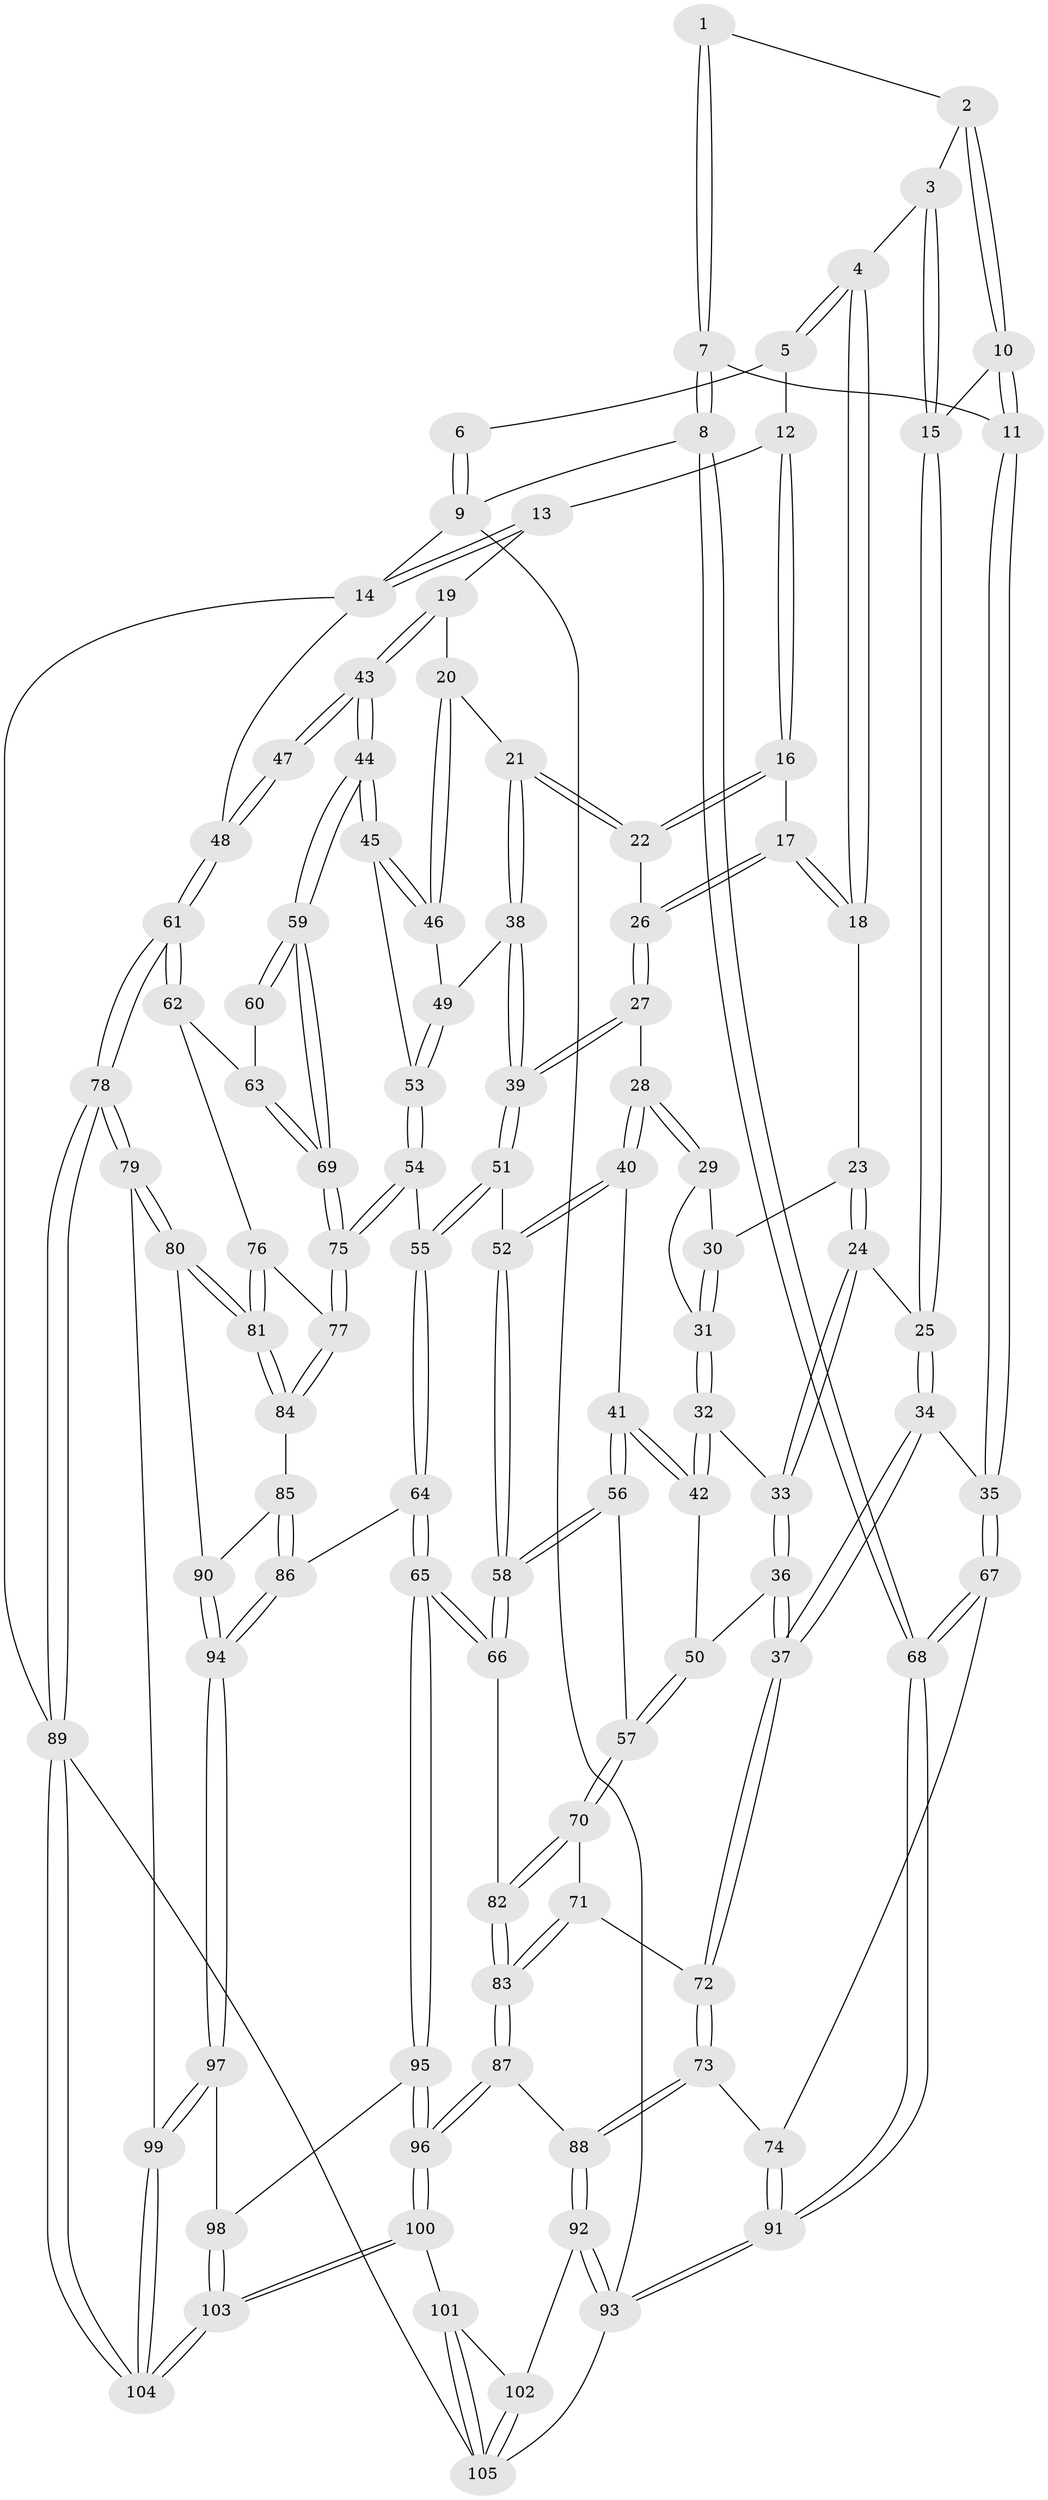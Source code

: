 // Generated by graph-tools (version 1.1) at 2025/17/03/09/25 04:17:14]
// undirected, 105 vertices, 259 edges
graph export_dot {
graph [start="1"]
  node [color=gray90,style=filled];
  1 [pos="+0.11832915483634973+0.04951871763989762"];
  2 [pos="+0.14875005728090043+0.06444059325315125"];
  3 [pos="+0.272743949864579+0.05752868382565479"];
  4 [pos="+0.39641389495667734+0"];
  5 [pos="+0.47666960742603154+0"];
  6 [pos="+0+0"];
  7 [pos="+0+0.23095140035031952"];
  8 [pos="+0+0.21960932913815165"];
  9 [pos="+0+0"];
  10 [pos="+0.17998732075587776+0.18847678733357834"];
  11 [pos="+0+0.25383895745655305"];
  12 [pos="+0.5866716333044003+0"];
  13 [pos="+0.7682930357527271+0"];
  14 [pos="+1+0"];
  15 [pos="+0.22553149820010623+0.1989858282216008"];
  16 [pos="+0.5627470291347675+0.16296475703273142"];
  17 [pos="+0.46555333967897816+0.19595187601666691"];
  18 [pos="+0.39911941904161535+0.07974824974117951"];
  19 [pos="+0.801513246191013+0.13072266809754554"];
  20 [pos="+0.7111860912650005+0.2023999328659303"];
  21 [pos="+0.6163822351696575+0.23482168048188473"];
  22 [pos="+0.6032190845201302+0.2215708391961462"];
  23 [pos="+0.34097735290441894+0.18599626998888427"];
  24 [pos="+0.23834690511761109+0.21162558605668894"];
  25 [pos="+0.23623346783282062+0.21079652759157394"];
  26 [pos="+0.46574043957018857+0.22079077391729654"];
  27 [pos="+0.46025798021167175+0.2514719914454004"];
  28 [pos="+0.44254958359169505+0.26523833233895067"];
  29 [pos="+0.40568563454207457+0.24722818601859667"];
  30 [pos="+0.3441210858229711+0.19452822358107238"];
  31 [pos="+0.33861706425691473+0.2613803197209574"];
  32 [pos="+0.32859334986833705+0.28649710295050007"];
  33 [pos="+0.28055262853401314+0.2764882470384158"];
  34 [pos="+0.1629364559650915+0.35299864798635155"];
  35 [pos="+0.060259592263060505+0.3146622115602364"];
  36 [pos="+0.23595503923924616+0.36636552313056764"];
  37 [pos="+0.1987078523090853+0.3861320976851136"];
  38 [pos="+0.5959851695279934+0.27543579346783786"];
  39 [pos="+0.561865118209356+0.30626703393115823"];
  40 [pos="+0.42083794121484736+0.3081448427185504"];
  41 [pos="+0.39487376325875195+0.3362337371287542"];
  42 [pos="+0.3620003752441995+0.33015861108308703"];
  43 [pos="+0.8268646533088608+0.1640956310926393"];
  44 [pos="+0.8023107559298214+0.36728225251789776"];
  45 [pos="+0.7300373857262777+0.35518886278312173"];
  46 [pos="+0.7029197634858007+0.3049249176340203"];
  47 [pos="+1+0.26405620379109157"];
  48 [pos="+1+0.2663389572764657"];
  49 [pos="+0.6566291452188928+0.3281874484911068"];
  50 [pos="+0.3118878493583894+0.3652559281553648"];
  51 [pos="+0.5587086197399895+0.32912899681591296"];
  52 [pos="+0.5200061796006312+0.3610499691504047"];
  53 [pos="+0.6638987206120683+0.39243895384056177"];
  54 [pos="+0.6580215091105082+0.40117307464874236"];
  55 [pos="+0.6313039637556641+0.42495215253463264"];
  56 [pos="+0.41515804846410154+0.39635077971007104"];
  57 [pos="+0.3270126305460963+0.4189948860411572"];
  58 [pos="+0.4606919610920007+0.4633334913933339"];
  59 [pos="+0.8206764614751826+0.40281956554268483"];
  60 [pos="+0.9726901060001043+0.31568170559758807"];
  61 [pos="+1+0.5143228439412282"];
  62 [pos="+0.9562094646165459+0.42803325392537356"];
  63 [pos="+0.9510464933286029+0.4031095970187005"];
  64 [pos="+0.604917511492718+0.556769062876919"];
  65 [pos="+0.559939886752348+0.5707011009346733"];
  66 [pos="+0.472387921072291+0.5450892539439133"];
  67 [pos="+0.055555642555792824+0.43419194049971116"];
  68 [pos="+0+0.5448359867971616"];
  69 [pos="+0.8218010992944172+0.42345606268977476"];
  70 [pos="+0.31683704596439793+0.4471645102197914"];
  71 [pos="+0.24180739240117072+0.4369706656253445"];
  72 [pos="+0.20321229605235522+0.42782187400719573"];
  73 [pos="+0.1624002452754681+0.5500024926246564"];
  74 [pos="+0.11251132793052275+0.5438625098234101"];
  75 [pos="+0.8193274207406572+0.44986223655358837"];
  76 [pos="+0.9558698546793883+0.4284590948416937"];
  77 [pos="+0.819695077802264+0.45620490608904146"];
  78 [pos="+1+0.6829381232348043"];
  79 [pos="+1+0.6700205574833353"];
  80 [pos="+0.9530286041093304+0.5928812332924083"];
  81 [pos="+0.9197011471754594+0.5462812370870299"];
  82 [pos="+0.40442658745900323+0.5710302130677911"];
  83 [pos="+0.380093049635358+0.5895387725627718"];
  84 [pos="+0.8196814596275209+0.45644679552195006"];
  85 [pos="+0.7377313485105343+0.524592148842969"];
  86 [pos="+0.6076685550523078+0.5574107563916569"];
  87 [pos="+0.30769191604844126+0.649574469351815"];
  88 [pos="+0.23951298937480187+0.6421342980809014"];
  89 [pos="+1+1"];
  90 [pos="+0.8243973797781198+0.6323738339481877"];
  91 [pos="+0+0.663696154171238"];
  92 [pos="+0.08813532755773797+0.8097375257444901"];
  93 [pos="+0+0.7616161928751961"];
  94 [pos="+0.7566900368757173+0.7239995237121719"];
  95 [pos="+0.5521355389130165+0.8057402965720492"];
  96 [pos="+0.4192333658213421+0.907542980666212"];
  97 [pos="+0.7646868372086782+0.7933934502665003"];
  98 [pos="+0.6932197845014565+0.8232242600182983"];
  99 [pos="+0.7984580298967171+0.810268068024914"];
  100 [pos="+0.3632153292795046+1"];
  101 [pos="+0.32633840438327344+1"];
  102 [pos="+0.10033433706915086+0.8254776077884058"];
  103 [pos="+0.6511658929110351+1"];
  104 [pos="+1+1"];
  105 [pos="+0+1"];
  1 -- 2;
  1 -- 7;
  1 -- 7;
  2 -- 3;
  2 -- 10;
  2 -- 10;
  3 -- 4;
  3 -- 15;
  3 -- 15;
  4 -- 5;
  4 -- 5;
  4 -- 18;
  4 -- 18;
  5 -- 6;
  5 -- 12;
  6 -- 9;
  6 -- 9;
  7 -- 8;
  7 -- 8;
  7 -- 11;
  8 -- 9;
  8 -- 68;
  8 -- 68;
  9 -- 14;
  9 -- 93;
  10 -- 11;
  10 -- 11;
  10 -- 15;
  11 -- 35;
  11 -- 35;
  12 -- 13;
  12 -- 16;
  12 -- 16;
  13 -- 14;
  13 -- 14;
  13 -- 19;
  14 -- 48;
  14 -- 89;
  15 -- 25;
  15 -- 25;
  16 -- 17;
  16 -- 22;
  16 -- 22;
  17 -- 18;
  17 -- 18;
  17 -- 26;
  17 -- 26;
  18 -- 23;
  19 -- 20;
  19 -- 43;
  19 -- 43;
  20 -- 21;
  20 -- 46;
  20 -- 46;
  21 -- 22;
  21 -- 22;
  21 -- 38;
  21 -- 38;
  22 -- 26;
  23 -- 24;
  23 -- 24;
  23 -- 30;
  24 -- 25;
  24 -- 33;
  24 -- 33;
  25 -- 34;
  25 -- 34;
  26 -- 27;
  26 -- 27;
  27 -- 28;
  27 -- 39;
  27 -- 39;
  28 -- 29;
  28 -- 29;
  28 -- 40;
  28 -- 40;
  29 -- 30;
  29 -- 31;
  30 -- 31;
  30 -- 31;
  31 -- 32;
  31 -- 32;
  32 -- 33;
  32 -- 42;
  32 -- 42;
  33 -- 36;
  33 -- 36;
  34 -- 35;
  34 -- 37;
  34 -- 37;
  35 -- 67;
  35 -- 67;
  36 -- 37;
  36 -- 37;
  36 -- 50;
  37 -- 72;
  37 -- 72;
  38 -- 39;
  38 -- 39;
  38 -- 49;
  39 -- 51;
  39 -- 51;
  40 -- 41;
  40 -- 52;
  40 -- 52;
  41 -- 42;
  41 -- 42;
  41 -- 56;
  41 -- 56;
  42 -- 50;
  43 -- 44;
  43 -- 44;
  43 -- 47;
  43 -- 47;
  44 -- 45;
  44 -- 45;
  44 -- 59;
  44 -- 59;
  45 -- 46;
  45 -- 46;
  45 -- 53;
  46 -- 49;
  47 -- 48;
  47 -- 48;
  48 -- 61;
  48 -- 61;
  49 -- 53;
  49 -- 53;
  50 -- 57;
  50 -- 57;
  51 -- 52;
  51 -- 55;
  51 -- 55;
  52 -- 58;
  52 -- 58;
  53 -- 54;
  53 -- 54;
  54 -- 55;
  54 -- 75;
  54 -- 75;
  55 -- 64;
  55 -- 64;
  56 -- 57;
  56 -- 58;
  56 -- 58;
  57 -- 70;
  57 -- 70;
  58 -- 66;
  58 -- 66;
  59 -- 60;
  59 -- 60;
  59 -- 69;
  59 -- 69;
  60 -- 63;
  61 -- 62;
  61 -- 62;
  61 -- 78;
  61 -- 78;
  62 -- 63;
  62 -- 76;
  63 -- 69;
  63 -- 69;
  64 -- 65;
  64 -- 65;
  64 -- 86;
  65 -- 66;
  65 -- 66;
  65 -- 95;
  65 -- 95;
  66 -- 82;
  67 -- 68;
  67 -- 68;
  67 -- 74;
  68 -- 91;
  68 -- 91;
  69 -- 75;
  69 -- 75;
  70 -- 71;
  70 -- 82;
  70 -- 82;
  71 -- 72;
  71 -- 83;
  71 -- 83;
  72 -- 73;
  72 -- 73;
  73 -- 74;
  73 -- 88;
  73 -- 88;
  74 -- 91;
  74 -- 91;
  75 -- 77;
  75 -- 77;
  76 -- 77;
  76 -- 81;
  76 -- 81;
  77 -- 84;
  77 -- 84;
  78 -- 79;
  78 -- 79;
  78 -- 89;
  78 -- 89;
  79 -- 80;
  79 -- 80;
  79 -- 99;
  80 -- 81;
  80 -- 81;
  80 -- 90;
  81 -- 84;
  81 -- 84;
  82 -- 83;
  82 -- 83;
  83 -- 87;
  83 -- 87;
  84 -- 85;
  85 -- 86;
  85 -- 86;
  85 -- 90;
  86 -- 94;
  86 -- 94;
  87 -- 88;
  87 -- 96;
  87 -- 96;
  88 -- 92;
  88 -- 92;
  89 -- 104;
  89 -- 104;
  89 -- 105;
  90 -- 94;
  90 -- 94;
  91 -- 93;
  91 -- 93;
  92 -- 93;
  92 -- 93;
  92 -- 102;
  93 -- 105;
  94 -- 97;
  94 -- 97;
  95 -- 96;
  95 -- 96;
  95 -- 98;
  96 -- 100;
  96 -- 100;
  97 -- 98;
  97 -- 99;
  97 -- 99;
  98 -- 103;
  98 -- 103;
  99 -- 104;
  99 -- 104;
  100 -- 101;
  100 -- 103;
  100 -- 103;
  101 -- 102;
  101 -- 105;
  101 -- 105;
  102 -- 105;
  102 -- 105;
  103 -- 104;
  103 -- 104;
}
